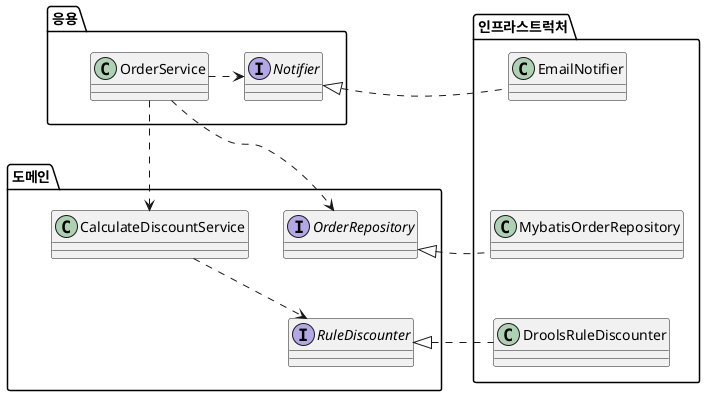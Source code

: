 @startuml

package "응용" as a {
    class "OrderService" as b
    interface "Notifier" as c
}

package "도메인" as d {
    class "CalculateDiscountService" as e
    interface "OrderRepository" as f
    interface "RuleDiscounter" as g

    e -[hidden]right- f
    f -[hidden]down- g
}

package "인프라스트럭처" as h {
    class "EmailNotifier" as i
    class "MybatisOrderRepository" as j
    class "DroolsRuleDiscounter" as k

    i -[hidden]down- j
    j -[hidden]down- k
}

a -[hidden]down- d
a -[hidden]down- d

b .right.> c
b ..> e
b ..> f

e ..> g

i .left.|> c
j .left.|> f
k .left.|> g

@enduml